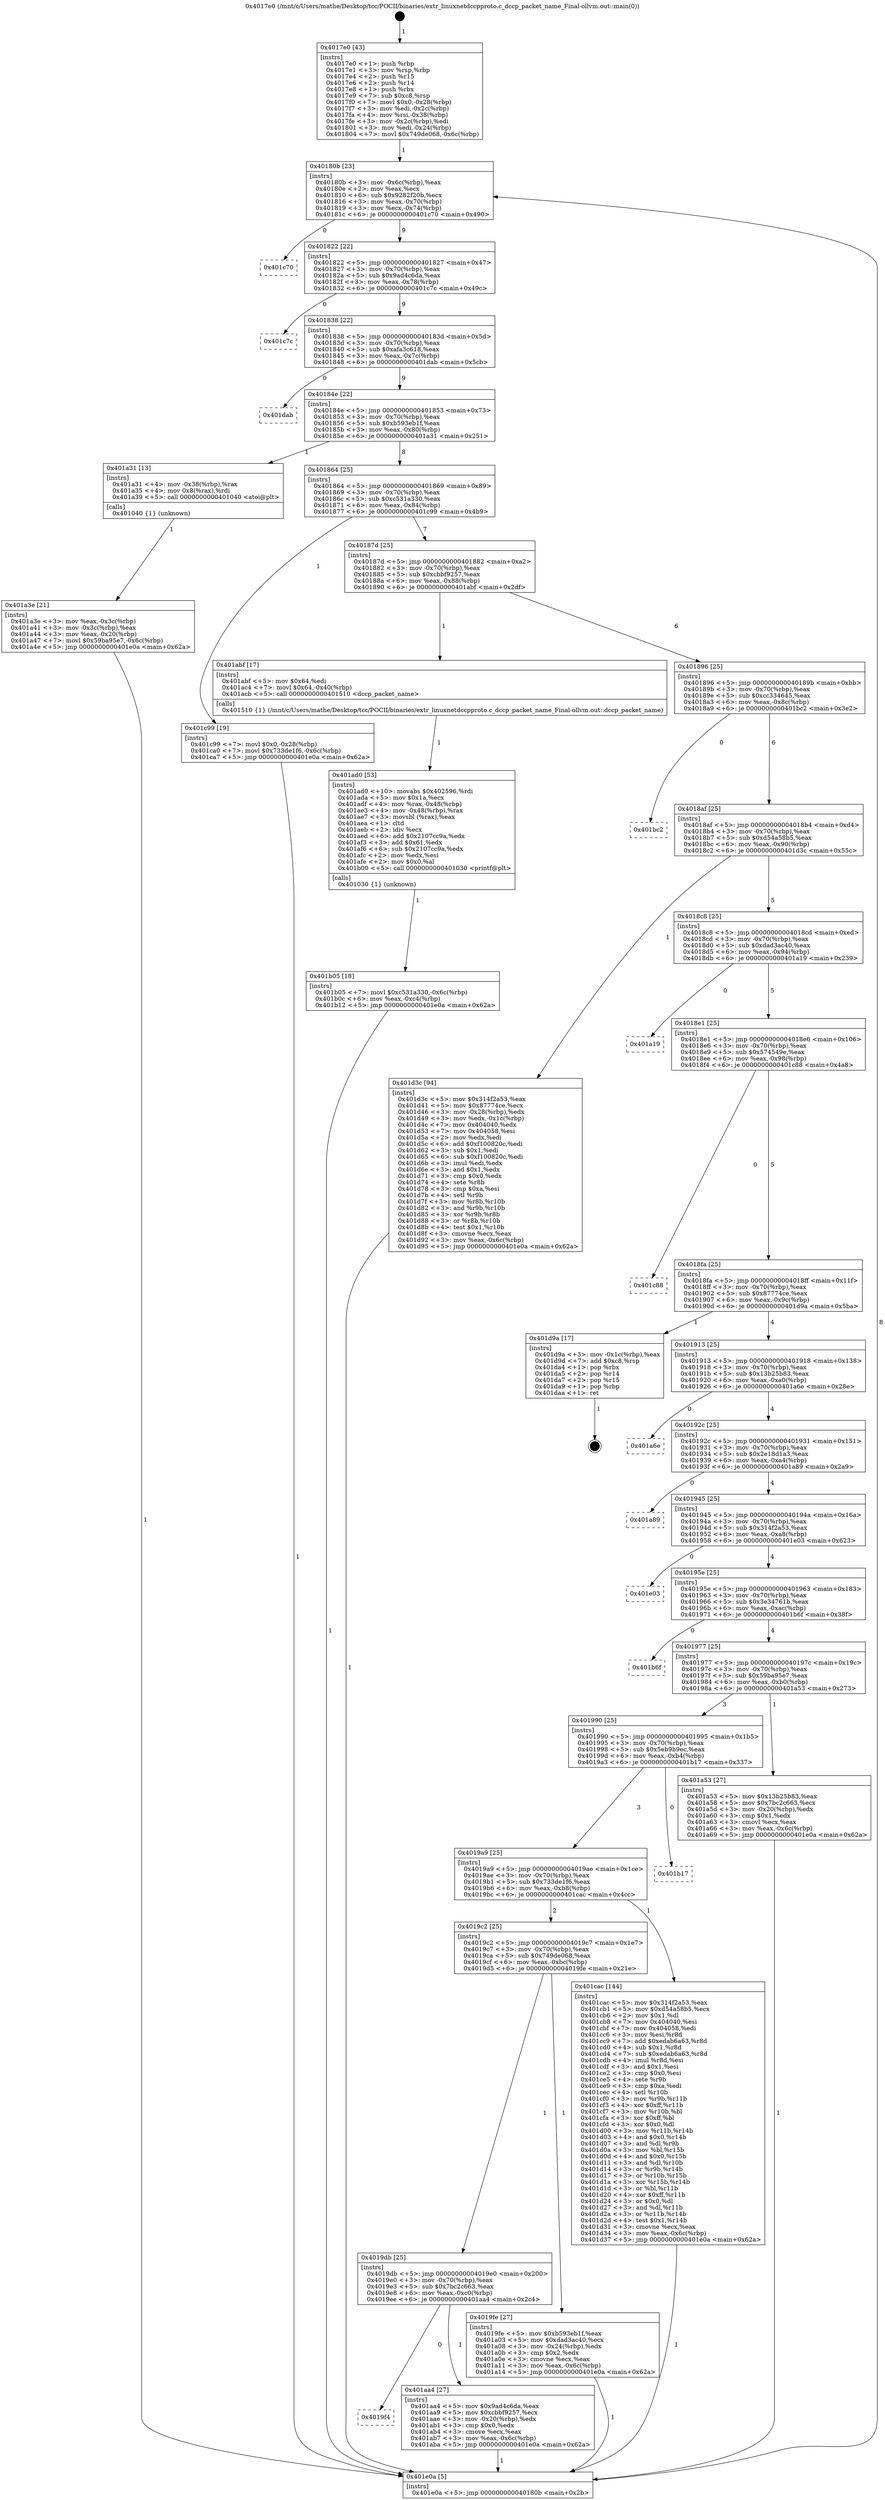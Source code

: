 digraph "0x4017e0" {
  label = "0x4017e0 (/mnt/c/Users/mathe/Desktop/tcc/POCII/binaries/extr_linuxnetdccpproto.c_dccp_packet_name_Final-ollvm.out::main(0))"
  labelloc = "t"
  node[shape=record]

  Entry [label="",width=0.3,height=0.3,shape=circle,fillcolor=black,style=filled]
  "0x40180b" [label="{
     0x40180b [23]\l
     | [instrs]\l
     &nbsp;&nbsp;0x40180b \<+3\>: mov -0x6c(%rbp),%eax\l
     &nbsp;&nbsp;0x40180e \<+2\>: mov %eax,%ecx\l
     &nbsp;&nbsp;0x401810 \<+6\>: sub $0x9282f20b,%ecx\l
     &nbsp;&nbsp;0x401816 \<+3\>: mov %eax,-0x70(%rbp)\l
     &nbsp;&nbsp;0x401819 \<+3\>: mov %ecx,-0x74(%rbp)\l
     &nbsp;&nbsp;0x40181c \<+6\>: je 0000000000401c70 \<main+0x490\>\l
  }"]
  "0x401c70" [label="{
     0x401c70\l
  }", style=dashed]
  "0x401822" [label="{
     0x401822 [22]\l
     | [instrs]\l
     &nbsp;&nbsp;0x401822 \<+5\>: jmp 0000000000401827 \<main+0x47\>\l
     &nbsp;&nbsp;0x401827 \<+3\>: mov -0x70(%rbp),%eax\l
     &nbsp;&nbsp;0x40182a \<+5\>: sub $0x9ad4c6da,%eax\l
     &nbsp;&nbsp;0x40182f \<+3\>: mov %eax,-0x78(%rbp)\l
     &nbsp;&nbsp;0x401832 \<+6\>: je 0000000000401c7c \<main+0x49c\>\l
  }"]
  Exit [label="",width=0.3,height=0.3,shape=circle,fillcolor=black,style=filled,peripheries=2]
  "0x401c7c" [label="{
     0x401c7c\l
  }", style=dashed]
  "0x401838" [label="{
     0x401838 [22]\l
     | [instrs]\l
     &nbsp;&nbsp;0x401838 \<+5\>: jmp 000000000040183d \<main+0x5d\>\l
     &nbsp;&nbsp;0x40183d \<+3\>: mov -0x70(%rbp),%eax\l
     &nbsp;&nbsp;0x401840 \<+5\>: sub $0xafa3c618,%eax\l
     &nbsp;&nbsp;0x401845 \<+3\>: mov %eax,-0x7c(%rbp)\l
     &nbsp;&nbsp;0x401848 \<+6\>: je 0000000000401dab \<main+0x5cb\>\l
  }"]
  "0x401b05" [label="{
     0x401b05 [18]\l
     | [instrs]\l
     &nbsp;&nbsp;0x401b05 \<+7\>: movl $0xc531a330,-0x6c(%rbp)\l
     &nbsp;&nbsp;0x401b0c \<+6\>: mov %eax,-0xc4(%rbp)\l
     &nbsp;&nbsp;0x401b12 \<+5\>: jmp 0000000000401e0a \<main+0x62a\>\l
  }"]
  "0x401dab" [label="{
     0x401dab\l
  }", style=dashed]
  "0x40184e" [label="{
     0x40184e [22]\l
     | [instrs]\l
     &nbsp;&nbsp;0x40184e \<+5\>: jmp 0000000000401853 \<main+0x73\>\l
     &nbsp;&nbsp;0x401853 \<+3\>: mov -0x70(%rbp),%eax\l
     &nbsp;&nbsp;0x401856 \<+5\>: sub $0xb593eb1f,%eax\l
     &nbsp;&nbsp;0x40185b \<+3\>: mov %eax,-0x80(%rbp)\l
     &nbsp;&nbsp;0x40185e \<+6\>: je 0000000000401a31 \<main+0x251\>\l
  }"]
  "0x401ad0" [label="{
     0x401ad0 [53]\l
     | [instrs]\l
     &nbsp;&nbsp;0x401ad0 \<+10\>: movabs $0x402596,%rdi\l
     &nbsp;&nbsp;0x401ada \<+5\>: mov $0x1a,%ecx\l
     &nbsp;&nbsp;0x401adf \<+4\>: mov %rax,-0x48(%rbp)\l
     &nbsp;&nbsp;0x401ae3 \<+4\>: mov -0x48(%rbp),%rax\l
     &nbsp;&nbsp;0x401ae7 \<+3\>: movsbl (%rax),%eax\l
     &nbsp;&nbsp;0x401aea \<+1\>: cltd\l
     &nbsp;&nbsp;0x401aeb \<+2\>: idiv %ecx\l
     &nbsp;&nbsp;0x401aed \<+6\>: add $0x2107cc9a,%edx\l
     &nbsp;&nbsp;0x401af3 \<+3\>: add $0x61,%edx\l
     &nbsp;&nbsp;0x401af6 \<+6\>: sub $0x2107cc9a,%edx\l
     &nbsp;&nbsp;0x401afc \<+2\>: mov %edx,%esi\l
     &nbsp;&nbsp;0x401afe \<+2\>: mov $0x0,%al\l
     &nbsp;&nbsp;0x401b00 \<+5\>: call 0000000000401030 \<printf@plt\>\l
     | [calls]\l
     &nbsp;&nbsp;0x401030 \{1\} (unknown)\l
  }"]
  "0x401a31" [label="{
     0x401a31 [13]\l
     | [instrs]\l
     &nbsp;&nbsp;0x401a31 \<+4\>: mov -0x38(%rbp),%rax\l
     &nbsp;&nbsp;0x401a35 \<+4\>: mov 0x8(%rax),%rdi\l
     &nbsp;&nbsp;0x401a39 \<+5\>: call 0000000000401040 \<atoi@plt\>\l
     | [calls]\l
     &nbsp;&nbsp;0x401040 \{1\} (unknown)\l
  }"]
  "0x401864" [label="{
     0x401864 [25]\l
     | [instrs]\l
     &nbsp;&nbsp;0x401864 \<+5\>: jmp 0000000000401869 \<main+0x89\>\l
     &nbsp;&nbsp;0x401869 \<+3\>: mov -0x70(%rbp),%eax\l
     &nbsp;&nbsp;0x40186c \<+5\>: sub $0xc531a330,%eax\l
     &nbsp;&nbsp;0x401871 \<+6\>: mov %eax,-0x84(%rbp)\l
     &nbsp;&nbsp;0x401877 \<+6\>: je 0000000000401c99 \<main+0x4b9\>\l
  }"]
  "0x4019f4" [label="{
     0x4019f4\l
  }", style=dashed]
  "0x401c99" [label="{
     0x401c99 [19]\l
     | [instrs]\l
     &nbsp;&nbsp;0x401c99 \<+7\>: movl $0x0,-0x28(%rbp)\l
     &nbsp;&nbsp;0x401ca0 \<+7\>: movl $0x733de1f6,-0x6c(%rbp)\l
     &nbsp;&nbsp;0x401ca7 \<+5\>: jmp 0000000000401e0a \<main+0x62a\>\l
  }"]
  "0x40187d" [label="{
     0x40187d [25]\l
     | [instrs]\l
     &nbsp;&nbsp;0x40187d \<+5\>: jmp 0000000000401882 \<main+0xa2\>\l
     &nbsp;&nbsp;0x401882 \<+3\>: mov -0x70(%rbp),%eax\l
     &nbsp;&nbsp;0x401885 \<+5\>: sub $0xcbbf9257,%eax\l
     &nbsp;&nbsp;0x40188a \<+6\>: mov %eax,-0x88(%rbp)\l
     &nbsp;&nbsp;0x401890 \<+6\>: je 0000000000401abf \<main+0x2df\>\l
  }"]
  "0x401aa4" [label="{
     0x401aa4 [27]\l
     | [instrs]\l
     &nbsp;&nbsp;0x401aa4 \<+5\>: mov $0x9ad4c6da,%eax\l
     &nbsp;&nbsp;0x401aa9 \<+5\>: mov $0xcbbf9257,%ecx\l
     &nbsp;&nbsp;0x401aae \<+3\>: mov -0x20(%rbp),%edx\l
     &nbsp;&nbsp;0x401ab1 \<+3\>: cmp $0x0,%edx\l
     &nbsp;&nbsp;0x401ab4 \<+3\>: cmove %ecx,%eax\l
     &nbsp;&nbsp;0x401ab7 \<+3\>: mov %eax,-0x6c(%rbp)\l
     &nbsp;&nbsp;0x401aba \<+5\>: jmp 0000000000401e0a \<main+0x62a\>\l
  }"]
  "0x401abf" [label="{
     0x401abf [17]\l
     | [instrs]\l
     &nbsp;&nbsp;0x401abf \<+5\>: mov $0x64,%edi\l
     &nbsp;&nbsp;0x401ac4 \<+7\>: movl $0x64,-0x40(%rbp)\l
     &nbsp;&nbsp;0x401acb \<+5\>: call 0000000000401510 \<dccp_packet_name\>\l
     | [calls]\l
     &nbsp;&nbsp;0x401510 \{1\} (/mnt/c/Users/mathe/Desktop/tcc/POCII/binaries/extr_linuxnetdccpproto.c_dccp_packet_name_Final-ollvm.out::dccp_packet_name)\l
  }"]
  "0x401896" [label="{
     0x401896 [25]\l
     | [instrs]\l
     &nbsp;&nbsp;0x401896 \<+5\>: jmp 000000000040189b \<main+0xbb\>\l
     &nbsp;&nbsp;0x40189b \<+3\>: mov -0x70(%rbp),%eax\l
     &nbsp;&nbsp;0x40189e \<+5\>: sub $0xcc334645,%eax\l
     &nbsp;&nbsp;0x4018a3 \<+6\>: mov %eax,-0x8c(%rbp)\l
     &nbsp;&nbsp;0x4018a9 \<+6\>: je 0000000000401bc2 \<main+0x3e2\>\l
  }"]
  "0x401a3e" [label="{
     0x401a3e [21]\l
     | [instrs]\l
     &nbsp;&nbsp;0x401a3e \<+3\>: mov %eax,-0x3c(%rbp)\l
     &nbsp;&nbsp;0x401a41 \<+3\>: mov -0x3c(%rbp),%eax\l
     &nbsp;&nbsp;0x401a44 \<+3\>: mov %eax,-0x20(%rbp)\l
     &nbsp;&nbsp;0x401a47 \<+7\>: movl $0x59ba95e7,-0x6c(%rbp)\l
     &nbsp;&nbsp;0x401a4e \<+5\>: jmp 0000000000401e0a \<main+0x62a\>\l
  }"]
  "0x401bc2" [label="{
     0x401bc2\l
  }", style=dashed]
  "0x4018af" [label="{
     0x4018af [25]\l
     | [instrs]\l
     &nbsp;&nbsp;0x4018af \<+5\>: jmp 00000000004018b4 \<main+0xd4\>\l
     &nbsp;&nbsp;0x4018b4 \<+3\>: mov -0x70(%rbp),%eax\l
     &nbsp;&nbsp;0x4018b7 \<+5\>: sub $0xd54a58b5,%eax\l
     &nbsp;&nbsp;0x4018bc \<+6\>: mov %eax,-0x90(%rbp)\l
     &nbsp;&nbsp;0x4018c2 \<+6\>: je 0000000000401d3c \<main+0x55c\>\l
  }"]
  "0x4017e0" [label="{
     0x4017e0 [43]\l
     | [instrs]\l
     &nbsp;&nbsp;0x4017e0 \<+1\>: push %rbp\l
     &nbsp;&nbsp;0x4017e1 \<+3\>: mov %rsp,%rbp\l
     &nbsp;&nbsp;0x4017e4 \<+2\>: push %r15\l
     &nbsp;&nbsp;0x4017e6 \<+2\>: push %r14\l
     &nbsp;&nbsp;0x4017e8 \<+1\>: push %rbx\l
     &nbsp;&nbsp;0x4017e9 \<+7\>: sub $0xc8,%rsp\l
     &nbsp;&nbsp;0x4017f0 \<+7\>: movl $0x0,-0x28(%rbp)\l
     &nbsp;&nbsp;0x4017f7 \<+3\>: mov %edi,-0x2c(%rbp)\l
     &nbsp;&nbsp;0x4017fa \<+4\>: mov %rsi,-0x38(%rbp)\l
     &nbsp;&nbsp;0x4017fe \<+3\>: mov -0x2c(%rbp),%edi\l
     &nbsp;&nbsp;0x401801 \<+3\>: mov %edi,-0x24(%rbp)\l
     &nbsp;&nbsp;0x401804 \<+7\>: movl $0x749de068,-0x6c(%rbp)\l
  }"]
  "0x401d3c" [label="{
     0x401d3c [94]\l
     | [instrs]\l
     &nbsp;&nbsp;0x401d3c \<+5\>: mov $0x314f2a53,%eax\l
     &nbsp;&nbsp;0x401d41 \<+5\>: mov $0x87774ce,%ecx\l
     &nbsp;&nbsp;0x401d46 \<+3\>: mov -0x28(%rbp),%edx\l
     &nbsp;&nbsp;0x401d49 \<+3\>: mov %edx,-0x1c(%rbp)\l
     &nbsp;&nbsp;0x401d4c \<+7\>: mov 0x404040,%edx\l
     &nbsp;&nbsp;0x401d53 \<+7\>: mov 0x404058,%esi\l
     &nbsp;&nbsp;0x401d5a \<+2\>: mov %edx,%edi\l
     &nbsp;&nbsp;0x401d5c \<+6\>: add $0xf100820c,%edi\l
     &nbsp;&nbsp;0x401d62 \<+3\>: sub $0x1,%edi\l
     &nbsp;&nbsp;0x401d65 \<+6\>: sub $0xf100820c,%edi\l
     &nbsp;&nbsp;0x401d6b \<+3\>: imul %edi,%edx\l
     &nbsp;&nbsp;0x401d6e \<+3\>: and $0x1,%edx\l
     &nbsp;&nbsp;0x401d71 \<+3\>: cmp $0x0,%edx\l
     &nbsp;&nbsp;0x401d74 \<+4\>: sete %r8b\l
     &nbsp;&nbsp;0x401d78 \<+3\>: cmp $0xa,%esi\l
     &nbsp;&nbsp;0x401d7b \<+4\>: setl %r9b\l
     &nbsp;&nbsp;0x401d7f \<+3\>: mov %r8b,%r10b\l
     &nbsp;&nbsp;0x401d82 \<+3\>: and %r9b,%r10b\l
     &nbsp;&nbsp;0x401d85 \<+3\>: xor %r9b,%r8b\l
     &nbsp;&nbsp;0x401d88 \<+3\>: or %r8b,%r10b\l
     &nbsp;&nbsp;0x401d8b \<+4\>: test $0x1,%r10b\l
     &nbsp;&nbsp;0x401d8f \<+3\>: cmovne %ecx,%eax\l
     &nbsp;&nbsp;0x401d92 \<+3\>: mov %eax,-0x6c(%rbp)\l
     &nbsp;&nbsp;0x401d95 \<+5\>: jmp 0000000000401e0a \<main+0x62a\>\l
  }"]
  "0x4018c8" [label="{
     0x4018c8 [25]\l
     | [instrs]\l
     &nbsp;&nbsp;0x4018c8 \<+5\>: jmp 00000000004018cd \<main+0xed\>\l
     &nbsp;&nbsp;0x4018cd \<+3\>: mov -0x70(%rbp),%eax\l
     &nbsp;&nbsp;0x4018d0 \<+5\>: sub $0xdad3ac40,%eax\l
     &nbsp;&nbsp;0x4018d5 \<+6\>: mov %eax,-0x94(%rbp)\l
     &nbsp;&nbsp;0x4018db \<+6\>: je 0000000000401a19 \<main+0x239\>\l
  }"]
  "0x401e0a" [label="{
     0x401e0a [5]\l
     | [instrs]\l
     &nbsp;&nbsp;0x401e0a \<+5\>: jmp 000000000040180b \<main+0x2b\>\l
  }"]
  "0x401a19" [label="{
     0x401a19\l
  }", style=dashed]
  "0x4018e1" [label="{
     0x4018e1 [25]\l
     | [instrs]\l
     &nbsp;&nbsp;0x4018e1 \<+5\>: jmp 00000000004018e6 \<main+0x106\>\l
     &nbsp;&nbsp;0x4018e6 \<+3\>: mov -0x70(%rbp),%eax\l
     &nbsp;&nbsp;0x4018e9 \<+5\>: sub $0x574549e,%eax\l
     &nbsp;&nbsp;0x4018ee \<+6\>: mov %eax,-0x98(%rbp)\l
     &nbsp;&nbsp;0x4018f4 \<+6\>: je 0000000000401c88 \<main+0x4a8\>\l
  }"]
  "0x4019db" [label="{
     0x4019db [25]\l
     | [instrs]\l
     &nbsp;&nbsp;0x4019db \<+5\>: jmp 00000000004019e0 \<main+0x200\>\l
     &nbsp;&nbsp;0x4019e0 \<+3\>: mov -0x70(%rbp),%eax\l
     &nbsp;&nbsp;0x4019e3 \<+5\>: sub $0x7bc2c663,%eax\l
     &nbsp;&nbsp;0x4019e8 \<+6\>: mov %eax,-0xc0(%rbp)\l
     &nbsp;&nbsp;0x4019ee \<+6\>: je 0000000000401aa4 \<main+0x2c4\>\l
  }"]
  "0x401c88" [label="{
     0x401c88\l
  }", style=dashed]
  "0x4018fa" [label="{
     0x4018fa [25]\l
     | [instrs]\l
     &nbsp;&nbsp;0x4018fa \<+5\>: jmp 00000000004018ff \<main+0x11f\>\l
     &nbsp;&nbsp;0x4018ff \<+3\>: mov -0x70(%rbp),%eax\l
     &nbsp;&nbsp;0x401902 \<+5\>: sub $0x87774ce,%eax\l
     &nbsp;&nbsp;0x401907 \<+6\>: mov %eax,-0x9c(%rbp)\l
     &nbsp;&nbsp;0x40190d \<+6\>: je 0000000000401d9a \<main+0x5ba\>\l
  }"]
  "0x4019fe" [label="{
     0x4019fe [27]\l
     | [instrs]\l
     &nbsp;&nbsp;0x4019fe \<+5\>: mov $0xb593eb1f,%eax\l
     &nbsp;&nbsp;0x401a03 \<+5\>: mov $0xdad3ac40,%ecx\l
     &nbsp;&nbsp;0x401a08 \<+3\>: mov -0x24(%rbp),%edx\l
     &nbsp;&nbsp;0x401a0b \<+3\>: cmp $0x2,%edx\l
     &nbsp;&nbsp;0x401a0e \<+3\>: cmovne %ecx,%eax\l
     &nbsp;&nbsp;0x401a11 \<+3\>: mov %eax,-0x6c(%rbp)\l
     &nbsp;&nbsp;0x401a14 \<+5\>: jmp 0000000000401e0a \<main+0x62a\>\l
  }"]
  "0x401d9a" [label="{
     0x401d9a [17]\l
     | [instrs]\l
     &nbsp;&nbsp;0x401d9a \<+3\>: mov -0x1c(%rbp),%eax\l
     &nbsp;&nbsp;0x401d9d \<+7\>: add $0xc8,%rsp\l
     &nbsp;&nbsp;0x401da4 \<+1\>: pop %rbx\l
     &nbsp;&nbsp;0x401da5 \<+2\>: pop %r14\l
     &nbsp;&nbsp;0x401da7 \<+2\>: pop %r15\l
     &nbsp;&nbsp;0x401da9 \<+1\>: pop %rbp\l
     &nbsp;&nbsp;0x401daa \<+1\>: ret\l
  }"]
  "0x401913" [label="{
     0x401913 [25]\l
     | [instrs]\l
     &nbsp;&nbsp;0x401913 \<+5\>: jmp 0000000000401918 \<main+0x138\>\l
     &nbsp;&nbsp;0x401918 \<+3\>: mov -0x70(%rbp),%eax\l
     &nbsp;&nbsp;0x40191b \<+5\>: sub $0x13b25b83,%eax\l
     &nbsp;&nbsp;0x401920 \<+6\>: mov %eax,-0xa0(%rbp)\l
     &nbsp;&nbsp;0x401926 \<+6\>: je 0000000000401a6e \<main+0x28e\>\l
  }"]
  "0x4019c2" [label="{
     0x4019c2 [25]\l
     | [instrs]\l
     &nbsp;&nbsp;0x4019c2 \<+5\>: jmp 00000000004019c7 \<main+0x1e7\>\l
     &nbsp;&nbsp;0x4019c7 \<+3\>: mov -0x70(%rbp),%eax\l
     &nbsp;&nbsp;0x4019ca \<+5\>: sub $0x749de068,%eax\l
     &nbsp;&nbsp;0x4019cf \<+6\>: mov %eax,-0xbc(%rbp)\l
     &nbsp;&nbsp;0x4019d5 \<+6\>: je 00000000004019fe \<main+0x21e\>\l
  }"]
  "0x401a6e" [label="{
     0x401a6e\l
  }", style=dashed]
  "0x40192c" [label="{
     0x40192c [25]\l
     | [instrs]\l
     &nbsp;&nbsp;0x40192c \<+5\>: jmp 0000000000401931 \<main+0x151\>\l
     &nbsp;&nbsp;0x401931 \<+3\>: mov -0x70(%rbp),%eax\l
     &nbsp;&nbsp;0x401934 \<+5\>: sub $0x2e18d1a3,%eax\l
     &nbsp;&nbsp;0x401939 \<+6\>: mov %eax,-0xa4(%rbp)\l
     &nbsp;&nbsp;0x40193f \<+6\>: je 0000000000401a89 \<main+0x2a9\>\l
  }"]
  "0x401cac" [label="{
     0x401cac [144]\l
     | [instrs]\l
     &nbsp;&nbsp;0x401cac \<+5\>: mov $0x314f2a53,%eax\l
     &nbsp;&nbsp;0x401cb1 \<+5\>: mov $0xd54a58b5,%ecx\l
     &nbsp;&nbsp;0x401cb6 \<+2\>: mov $0x1,%dl\l
     &nbsp;&nbsp;0x401cb8 \<+7\>: mov 0x404040,%esi\l
     &nbsp;&nbsp;0x401cbf \<+7\>: mov 0x404058,%edi\l
     &nbsp;&nbsp;0x401cc6 \<+3\>: mov %esi,%r8d\l
     &nbsp;&nbsp;0x401cc9 \<+7\>: add $0xedab6a63,%r8d\l
     &nbsp;&nbsp;0x401cd0 \<+4\>: sub $0x1,%r8d\l
     &nbsp;&nbsp;0x401cd4 \<+7\>: sub $0xedab6a63,%r8d\l
     &nbsp;&nbsp;0x401cdb \<+4\>: imul %r8d,%esi\l
     &nbsp;&nbsp;0x401cdf \<+3\>: and $0x1,%esi\l
     &nbsp;&nbsp;0x401ce2 \<+3\>: cmp $0x0,%esi\l
     &nbsp;&nbsp;0x401ce5 \<+4\>: sete %r9b\l
     &nbsp;&nbsp;0x401ce9 \<+3\>: cmp $0xa,%edi\l
     &nbsp;&nbsp;0x401cec \<+4\>: setl %r10b\l
     &nbsp;&nbsp;0x401cf0 \<+3\>: mov %r9b,%r11b\l
     &nbsp;&nbsp;0x401cf3 \<+4\>: xor $0xff,%r11b\l
     &nbsp;&nbsp;0x401cf7 \<+3\>: mov %r10b,%bl\l
     &nbsp;&nbsp;0x401cfa \<+3\>: xor $0xff,%bl\l
     &nbsp;&nbsp;0x401cfd \<+3\>: xor $0x0,%dl\l
     &nbsp;&nbsp;0x401d00 \<+3\>: mov %r11b,%r14b\l
     &nbsp;&nbsp;0x401d03 \<+4\>: and $0x0,%r14b\l
     &nbsp;&nbsp;0x401d07 \<+3\>: and %dl,%r9b\l
     &nbsp;&nbsp;0x401d0a \<+3\>: mov %bl,%r15b\l
     &nbsp;&nbsp;0x401d0d \<+4\>: and $0x0,%r15b\l
     &nbsp;&nbsp;0x401d11 \<+3\>: and %dl,%r10b\l
     &nbsp;&nbsp;0x401d14 \<+3\>: or %r9b,%r14b\l
     &nbsp;&nbsp;0x401d17 \<+3\>: or %r10b,%r15b\l
     &nbsp;&nbsp;0x401d1a \<+3\>: xor %r15b,%r14b\l
     &nbsp;&nbsp;0x401d1d \<+3\>: or %bl,%r11b\l
     &nbsp;&nbsp;0x401d20 \<+4\>: xor $0xff,%r11b\l
     &nbsp;&nbsp;0x401d24 \<+3\>: or $0x0,%dl\l
     &nbsp;&nbsp;0x401d27 \<+3\>: and %dl,%r11b\l
     &nbsp;&nbsp;0x401d2a \<+3\>: or %r11b,%r14b\l
     &nbsp;&nbsp;0x401d2d \<+4\>: test $0x1,%r14b\l
     &nbsp;&nbsp;0x401d31 \<+3\>: cmovne %ecx,%eax\l
     &nbsp;&nbsp;0x401d34 \<+3\>: mov %eax,-0x6c(%rbp)\l
     &nbsp;&nbsp;0x401d37 \<+5\>: jmp 0000000000401e0a \<main+0x62a\>\l
  }"]
  "0x401a89" [label="{
     0x401a89\l
  }", style=dashed]
  "0x401945" [label="{
     0x401945 [25]\l
     | [instrs]\l
     &nbsp;&nbsp;0x401945 \<+5\>: jmp 000000000040194a \<main+0x16a\>\l
     &nbsp;&nbsp;0x40194a \<+3\>: mov -0x70(%rbp),%eax\l
     &nbsp;&nbsp;0x40194d \<+5\>: sub $0x314f2a53,%eax\l
     &nbsp;&nbsp;0x401952 \<+6\>: mov %eax,-0xa8(%rbp)\l
     &nbsp;&nbsp;0x401958 \<+6\>: je 0000000000401e03 \<main+0x623\>\l
  }"]
  "0x4019a9" [label="{
     0x4019a9 [25]\l
     | [instrs]\l
     &nbsp;&nbsp;0x4019a9 \<+5\>: jmp 00000000004019ae \<main+0x1ce\>\l
     &nbsp;&nbsp;0x4019ae \<+3\>: mov -0x70(%rbp),%eax\l
     &nbsp;&nbsp;0x4019b1 \<+5\>: sub $0x733de1f6,%eax\l
     &nbsp;&nbsp;0x4019b6 \<+6\>: mov %eax,-0xb8(%rbp)\l
     &nbsp;&nbsp;0x4019bc \<+6\>: je 0000000000401cac \<main+0x4cc\>\l
  }"]
  "0x401e03" [label="{
     0x401e03\l
  }", style=dashed]
  "0x40195e" [label="{
     0x40195e [25]\l
     | [instrs]\l
     &nbsp;&nbsp;0x40195e \<+5\>: jmp 0000000000401963 \<main+0x183\>\l
     &nbsp;&nbsp;0x401963 \<+3\>: mov -0x70(%rbp),%eax\l
     &nbsp;&nbsp;0x401966 \<+5\>: sub $0x3e34761b,%eax\l
     &nbsp;&nbsp;0x40196b \<+6\>: mov %eax,-0xac(%rbp)\l
     &nbsp;&nbsp;0x401971 \<+6\>: je 0000000000401b6f \<main+0x38f\>\l
  }"]
  "0x401b17" [label="{
     0x401b17\l
  }", style=dashed]
  "0x401b6f" [label="{
     0x401b6f\l
  }", style=dashed]
  "0x401977" [label="{
     0x401977 [25]\l
     | [instrs]\l
     &nbsp;&nbsp;0x401977 \<+5\>: jmp 000000000040197c \<main+0x19c\>\l
     &nbsp;&nbsp;0x40197c \<+3\>: mov -0x70(%rbp),%eax\l
     &nbsp;&nbsp;0x40197f \<+5\>: sub $0x59ba95e7,%eax\l
     &nbsp;&nbsp;0x401984 \<+6\>: mov %eax,-0xb0(%rbp)\l
     &nbsp;&nbsp;0x40198a \<+6\>: je 0000000000401a53 \<main+0x273\>\l
  }"]
  "0x401990" [label="{
     0x401990 [25]\l
     | [instrs]\l
     &nbsp;&nbsp;0x401990 \<+5\>: jmp 0000000000401995 \<main+0x1b5\>\l
     &nbsp;&nbsp;0x401995 \<+3\>: mov -0x70(%rbp),%eax\l
     &nbsp;&nbsp;0x401998 \<+5\>: sub $0x5eb9b9ec,%eax\l
     &nbsp;&nbsp;0x40199d \<+6\>: mov %eax,-0xb4(%rbp)\l
     &nbsp;&nbsp;0x4019a3 \<+6\>: je 0000000000401b17 \<main+0x337\>\l
  }"]
  "0x401a53" [label="{
     0x401a53 [27]\l
     | [instrs]\l
     &nbsp;&nbsp;0x401a53 \<+5\>: mov $0x13b25b83,%eax\l
     &nbsp;&nbsp;0x401a58 \<+5\>: mov $0x7bc2c663,%ecx\l
     &nbsp;&nbsp;0x401a5d \<+3\>: mov -0x20(%rbp),%edx\l
     &nbsp;&nbsp;0x401a60 \<+3\>: cmp $0x1,%edx\l
     &nbsp;&nbsp;0x401a63 \<+3\>: cmovl %ecx,%eax\l
     &nbsp;&nbsp;0x401a66 \<+3\>: mov %eax,-0x6c(%rbp)\l
     &nbsp;&nbsp;0x401a69 \<+5\>: jmp 0000000000401e0a \<main+0x62a\>\l
  }"]
  Entry -> "0x4017e0" [label=" 1"]
  "0x40180b" -> "0x401c70" [label=" 0"]
  "0x40180b" -> "0x401822" [label=" 9"]
  "0x401d9a" -> Exit [label=" 1"]
  "0x401822" -> "0x401c7c" [label=" 0"]
  "0x401822" -> "0x401838" [label=" 9"]
  "0x401d3c" -> "0x401e0a" [label=" 1"]
  "0x401838" -> "0x401dab" [label=" 0"]
  "0x401838" -> "0x40184e" [label=" 9"]
  "0x401cac" -> "0x401e0a" [label=" 1"]
  "0x40184e" -> "0x401a31" [label=" 1"]
  "0x40184e" -> "0x401864" [label=" 8"]
  "0x401c99" -> "0x401e0a" [label=" 1"]
  "0x401864" -> "0x401c99" [label=" 1"]
  "0x401864" -> "0x40187d" [label=" 7"]
  "0x401b05" -> "0x401e0a" [label=" 1"]
  "0x40187d" -> "0x401abf" [label=" 1"]
  "0x40187d" -> "0x401896" [label=" 6"]
  "0x401ad0" -> "0x401b05" [label=" 1"]
  "0x401896" -> "0x401bc2" [label=" 0"]
  "0x401896" -> "0x4018af" [label=" 6"]
  "0x401aa4" -> "0x401e0a" [label=" 1"]
  "0x4018af" -> "0x401d3c" [label=" 1"]
  "0x4018af" -> "0x4018c8" [label=" 5"]
  "0x4019db" -> "0x4019f4" [label=" 0"]
  "0x4018c8" -> "0x401a19" [label=" 0"]
  "0x4018c8" -> "0x4018e1" [label=" 5"]
  "0x4019db" -> "0x401aa4" [label=" 1"]
  "0x4018e1" -> "0x401c88" [label=" 0"]
  "0x4018e1" -> "0x4018fa" [label=" 5"]
  "0x401abf" -> "0x401ad0" [label=" 1"]
  "0x4018fa" -> "0x401d9a" [label=" 1"]
  "0x4018fa" -> "0x401913" [label=" 4"]
  "0x401a53" -> "0x401e0a" [label=" 1"]
  "0x401913" -> "0x401a6e" [label=" 0"]
  "0x401913" -> "0x40192c" [label=" 4"]
  "0x401a31" -> "0x401a3e" [label=" 1"]
  "0x40192c" -> "0x401a89" [label=" 0"]
  "0x40192c" -> "0x401945" [label=" 4"]
  "0x401e0a" -> "0x40180b" [label=" 8"]
  "0x401945" -> "0x401e03" [label=" 0"]
  "0x401945" -> "0x40195e" [label=" 4"]
  "0x4019fe" -> "0x401e0a" [label=" 1"]
  "0x40195e" -> "0x401b6f" [label=" 0"]
  "0x40195e" -> "0x401977" [label=" 4"]
  "0x4019c2" -> "0x4019db" [label=" 1"]
  "0x401977" -> "0x401a53" [label=" 1"]
  "0x401977" -> "0x401990" [label=" 3"]
  "0x4019c2" -> "0x4019fe" [label=" 1"]
  "0x401990" -> "0x401b17" [label=" 0"]
  "0x401990" -> "0x4019a9" [label=" 3"]
  "0x4017e0" -> "0x40180b" [label=" 1"]
  "0x4019a9" -> "0x401cac" [label=" 1"]
  "0x4019a9" -> "0x4019c2" [label=" 2"]
  "0x401a3e" -> "0x401e0a" [label=" 1"]
}
